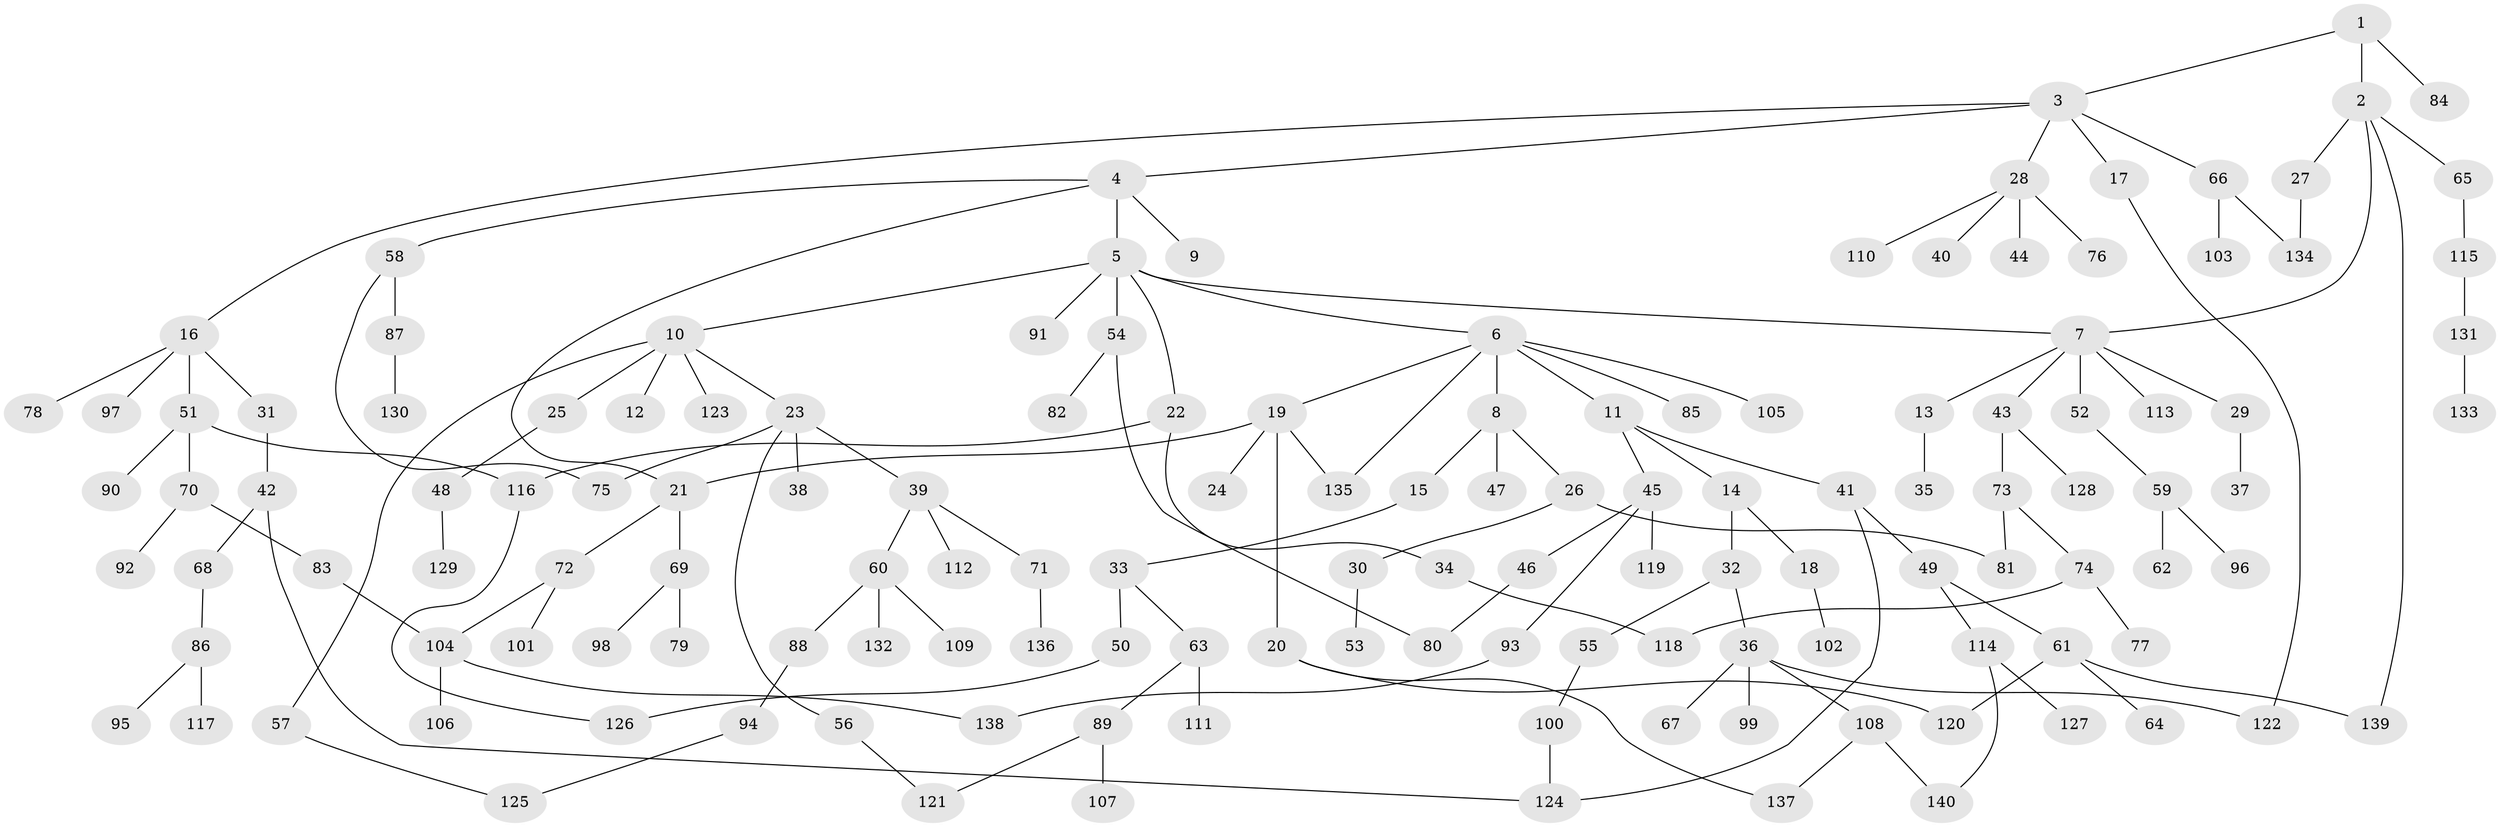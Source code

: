 // Generated by graph-tools (version 1.1) at 2025/41/03/09/25 04:41:07]
// undirected, 140 vertices, 160 edges
graph export_dot {
graph [start="1"]
  node [color=gray90,style=filled];
  1;
  2;
  3;
  4;
  5;
  6;
  7;
  8;
  9;
  10;
  11;
  12;
  13;
  14;
  15;
  16;
  17;
  18;
  19;
  20;
  21;
  22;
  23;
  24;
  25;
  26;
  27;
  28;
  29;
  30;
  31;
  32;
  33;
  34;
  35;
  36;
  37;
  38;
  39;
  40;
  41;
  42;
  43;
  44;
  45;
  46;
  47;
  48;
  49;
  50;
  51;
  52;
  53;
  54;
  55;
  56;
  57;
  58;
  59;
  60;
  61;
  62;
  63;
  64;
  65;
  66;
  67;
  68;
  69;
  70;
  71;
  72;
  73;
  74;
  75;
  76;
  77;
  78;
  79;
  80;
  81;
  82;
  83;
  84;
  85;
  86;
  87;
  88;
  89;
  90;
  91;
  92;
  93;
  94;
  95;
  96;
  97;
  98;
  99;
  100;
  101;
  102;
  103;
  104;
  105;
  106;
  107;
  108;
  109;
  110;
  111;
  112;
  113;
  114;
  115;
  116;
  117;
  118;
  119;
  120;
  121;
  122;
  123;
  124;
  125;
  126;
  127;
  128;
  129;
  130;
  131;
  132;
  133;
  134;
  135;
  136;
  137;
  138;
  139;
  140;
  1 -- 2;
  1 -- 3;
  1 -- 84;
  2 -- 27;
  2 -- 65;
  2 -- 139;
  2 -- 7;
  3 -- 4;
  3 -- 16;
  3 -- 17;
  3 -- 28;
  3 -- 66;
  4 -- 5;
  4 -- 9;
  4 -- 21;
  4 -- 58;
  5 -- 6;
  5 -- 7;
  5 -- 10;
  5 -- 22;
  5 -- 54;
  5 -- 91;
  6 -- 8;
  6 -- 11;
  6 -- 19;
  6 -- 85;
  6 -- 105;
  6 -- 135;
  7 -- 13;
  7 -- 29;
  7 -- 43;
  7 -- 52;
  7 -- 113;
  8 -- 15;
  8 -- 26;
  8 -- 47;
  10 -- 12;
  10 -- 23;
  10 -- 25;
  10 -- 57;
  10 -- 123;
  11 -- 14;
  11 -- 41;
  11 -- 45;
  13 -- 35;
  14 -- 18;
  14 -- 32;
  15 -- 33;
  16 -- 31;
  16 -- 51;
  16 -- 78;
  16 -- 97;
  17 -- 122;
  18 -- 102;
  19 -- 20;
  19 -- 24;
  19 -- 21;
  19 -- 135;
  20 -- 137;
  20 -- 120;
  21 -- 69;
  21 -- 72;
  22 -- 34;
  22 -- 116;
  23 -- 38;
  23 -- 39;
  23 -- 56;
  23 -- 75;
  25 -- 48;
  26 -- 30;
  26 -- 81;
  27 -- 134;
  28 -- 40;
  28 -- 44;
  28 -- 76;
  28 -- 110;
  29 -- 37;
  30 -- 53;
  31 -- 42;
  32 -- 36;
  32 -- 55;
  33 -- 50;
  33 -- 63;
  34 -- 118;
  36 -- 67;
  36 -- 99;
  36 -- 108;
  36 -- 122;
  39 -- 60;
  39 -- 71;
  39 -- 112;
  41 -- 49;
  41 -- 124;
  42 -- 68;
  42 -- 124;
  43 -- 73;
  43 -- 128;
  45 -- 46;
  45 -- 93;
  45 -- 119;
  46 -- 80;
  48 -- 129;
  49 -- 61;
  49 -- 114;
  50 -- 126;
  51 -- 70;
  51 -- 90;
  51 -- 116;
  52 -- 59;
  54 -- 82;
  54 -- 80;
  55 -- 100;
  56 -- 121;
  57 -- 125;
  58 -- 75;
  58 -- 87;
  59 -- 62;
  59 -- 96;
  60 -- 88;
  60 -- 109;
  60 -- 132;
  61 -- 64;
  61 -- 120;
  61 -- 139;
  63 -- 89;
  63 -- 111;
  65 -- 115;
  66 -- 103;
  66 -- 134;
  68 -- 86;
  69 -- 79;
  69 -- 98;
  70 -- 83;
  70 -- 92;
  71 -- 136;
  72 -- 101;
  72 -- 104;
  73 -- 74;
  73 -- 81;
  74 -- 77;
  74 -- 118;
  83 -- 104;
  86 -- 95;
  86 -- 117;
  87 -- 130;
  88 -- 94;
  89 -- 107;
  89 -- 121;
  93 -- 138;
  94 -- 125;
  100 -- 124;
  104 -- 106;
  104 -- 138;
  108 -- 137;
  108 -- 140;
  114 -- 127;
  114 -- 140;
  115 -- 131;
  116 -- 126;
  131 -- 133;
}
